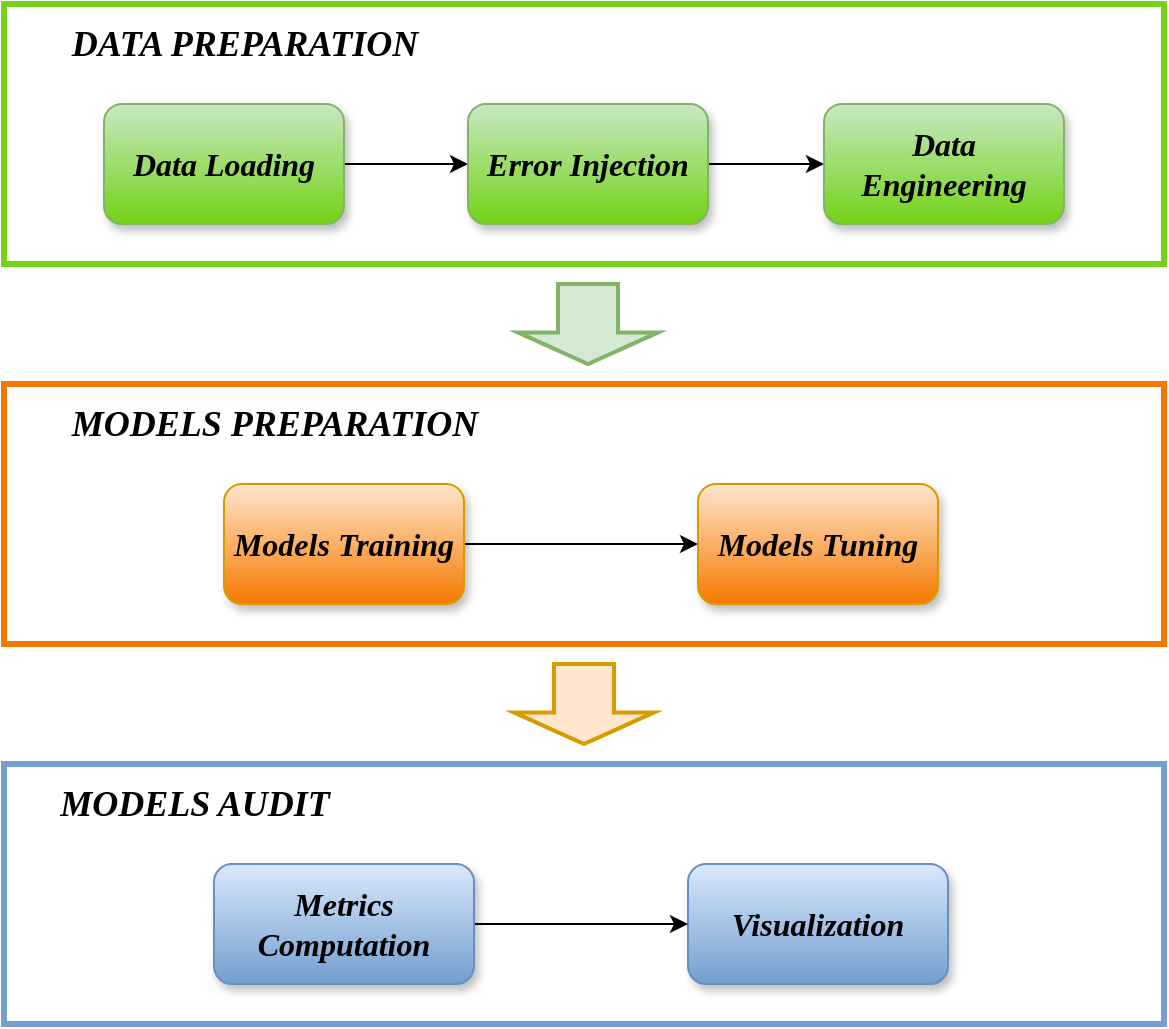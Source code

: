 <mxfile version="21.1.7">
  <diagram name="Page-1" id="UoKeEZk8qrJiN1z6IXMx">
    <mxGraphModel dx="1362" dy="766" grid="1" gridSize="10" guides="1" tooltips="1" connect="1" arrows="1" fold="1" page="1" pageScale="1" pageWidth="850" pageHeight="1100" math="0" shadow="0">
      <root>
        <mxCell id="0" />
        <mxCell id="1" parent="0" />
        <mxCell id="5Q4gcwFhn1eUK5E1_kNt-127" value="" style="rounded=0;whiteSpace=wrap;html=1;glass=0;fillColor=none;strokeWidth=3;strokeColor=#f57900;" parent="1" vertex="1">
          <mxGeometry x="110" y="270" width="580" height="130" as="geometry" />
        </mxCell>
        <mxCell id="5Q4gcwFhn1eUK5E1_kNt-125" value="" style="rounded=0;whiteSpace=wrap;html=1;glass=0;fillColor=none;strokeWidth=3;strokeColor=#73d216;" parent="1" vertex="1">
          <mxGeometry x="110" y="80" width="580" height="130" as="geometry" />
        </mxCell>
        <mxCell id="5Q4gcwFhn1eUK5E1_kNt-126" value="&lt;b&gt;&lt;font data-font-src=&quot;https://fonts.googleapis.com/css?family=Merienda+One+&quot; style=&quot;font-size: 19px;&quot; face=&quot;Merienda One&quot;&gt;&lt;i&gt;&lt;font style=&quot;font-size: 19px;&quot;&gt;&lt;font style=&quot;font-size: 19px;&quot;&gt;&lt;font style=&quot;font-size: 19px;&quot;&gt;&lt;font style=&quot;font-size: 19px;&quot;&gt;&lt;font style=&quot;font-size: 18px;&quot;&gt;&lt;font style=&quot;font-size: 18px;&quot;&gt;DATA PREPARATION&lt;br&gt;&lt;/font&gt;&lt;/font&gt;&lt;/font&gt;&lt;/font&gt;&lt;/font&gt;&lt;/font&gt;&lt;/i&gt;&lt;/font&gt;&lt;/b&gt;" style="text;html=1;align=center;verticalAlign=middle;resizable=0;points=[];autosize=1;strokeColor=none;fillColor=none;" parent="1" vertex="1">
          <mxGeometry x="110" y="80" width="240" height="40" as="geometry" />
        </mxCell>
        <mxCell id="uEqAPO-9SHNmqftn-ccm-8" style="edgeStyle=orthogonalEdgeStyle;rounded=0;orthogonalLoop=1;jettySize=auto;html=1;entryX=0;entryY=0.5;entryDx=0;entryDy=0;" edge="1" parent="1" source="uEqAPO-9SHNmqftn-ccm-1" target="uEqAPO-9SHNmqftn-ccm-6">
          <mxGeometry relative="1" as="geometry" />
        </mxCell>
        <mxCell id="uEqAPO-9SHNmqftn-ccm-1" value="&lt;div&gt;&lt;b&gt;&lt;font data-font-src=&quot;https://fonts.googleapis.com/css?family=Berkshire+Swash&quot; style=&quot;font-size: 13px;&quot; face=&quot;Verdana&quot;&gt;&lt;i&gt;&lt;font style=&quot;font-size: 14px;&quot;&gt;&lt;font style=&quot;font-size: 15px;&quot;&gt;&lt;font style=&quot;font-size: 16px;&quot;&gt;Data Loading&lt;br&gt;&lt;/font&gt;&lt;/font&gt;&lt;/font&gt;&lt;/i&gt;&lt;/font&gt;&lt;/b&gt;&lt;/div&gt;" style="rounded=1;whiteSpace=wrap;html=1;fillColor=#c8e8c3;strokeColor=#82b366;gradientColor=#73d216;shadow=1;" vertex="1" parent="1">
          <mxGeometry x="160" y="130" width="120" height="60" as="geometry" />
        </mxCell>
        <mxCell id="uEqAPO-9SHNmqftn-ccm-9" style="edgeStyle=orthogonalEdgeStyle;rounded=0;orthogonalLoop=1;jettySize=auto;html=1;entryX=0;entryY=0.5;entryDx=0;entryDy=0;" edge="1" parent="1" source="uEqAPO-9SHNmqftn-ccm-6" target="uEqAPO-9SHNmqftn-ccm-7">
          <mxGeometry relative="1" as="geometry" />
        </mxCell>
        <mxCell id="uEqAPO-9SHNmqftn-ccm-6" value="&lt;div&gt;&lt;font data-font-src=&quot;https://fonts.googleapis.com/css?family=Berkshire+Swash&quot; style=&quot;font-size: 13px;&quot; face=&quot;Verdana&quot;&gt;&lt;i&gt;&lt;font style=&quot;font-size: 14px;&quot;&gt;&lt;font style=&quot;font-size: 15px;&quot;&gt;&lt;font style=&quot;font-size: 16px;&quot;&gt;&lt;b&gt;Error Injection&lt;br&gt;&lt;/b&gt;&lt;/font&gt;&lt;/font&gt;&lt;/font&gt;&lt;/i&gt;&lt;/font&gt;&lt;/div&gt;" style="rounded=1;whiteSpace=wrap;html=1;fillColor=#c8e8c3;strokeColor=#82b366;gradientColor=#73d216;shadow=1;" vertex="1" parent="1">
          <mxGeometry x="342" y="130" width="120" height="60" as="geometry" />
        </mxCell>
        <mxCell id="uEqAPO-9SHNmqftn-ccm-7" value="&lt;div&gt;&lt;font data-font-src=&quot;https://fonts.googleapis.com/css?family=Berkshire+Swash&quot; style=&quot;font-size: 13px;&quot; face=&quot;Verdana&quot;&gt;&lt;i&gt;&lt;font style=&quot;font-size: 14px;&quot;&gt;&lt;font style=&quot;font-size: 15px;&quot;&gt;&lt;font style=&quot;font-size: 16px;&quot;&gt;&lt;b&gt;Data Engineering&lt;br&gt;&lt;/b&gt;&lt;/font&gt;&lt;/font&gt;&lt;/font&gt;&lt;/i&gt;&lt;/font&gt;&lt;/div&gt;" style="rounded=1;whiteSpace=wrap;html=1;fillColor=#c8e8c3;strokeColor=#82b366;gradientColor=#73d216;shadow=1;" vertex="1" parent="1">
          <mxGeometry x="520" y="130" width="120" height="60" as="geometry" />
        </mxCell>
        <mxCell id="uEqAPO-9SHNmqftn-ccm-23" style="edgeStyle=orthogonalEdgeStyle;rounded=0;orthogonalLoop=1;jettySize=auto;html=1;entryX=0;entryY=0.5;entryDx=0;entryDy=0;" edge="1" parent="1" source="uEqAPO-9SHNmqftn-ccm-10" target="uEqAPO-9SHNmqftn-ccm-11">
          <mxGeometry relative="1" as="geometry" />
        </mxCell>
        <mxCell id="uEqAPO-9SHNmqftn-ccm-10" value="&lt;div&gt;&lt;font data-font-src=&quot;https://fonts.googleapis.com/css?family=Berkshire+Swash&quot; style=&quot;font-size: 13px;&quot; face=&quot;Verdana&quot;&gt;&lt;i&gt;&lt;font style=&quot;font-size: 14px;&quot;&gt;&lt;font style=&quot;font-size: 15px;&quot;&gt;&lt;font style=&quot;font-size: 16px;&quot;&gt;&lt;b&gt;Models Training&lt;br&gt;&lt;/b&gt;&lt;/font&gt;&lt;/font&gt;&lt;/font&gt;&lt;/i&gt;&lt;/font&gt;&lt;/div&gt;" style="rounded=1;whiteSpace=wrap;html=1;fillColor=#ffe6cc;strokeColor=#d79b00;shadow=1;gradientColor=#f57900;" vertex="1" parent="1">
          <mxGeometry x="220" y="320" width="120" height="60" as="geometry" />
        </mxCell>
        <mxCell id="uEqAPO-9SHNmqftn-ccm-11" value="&lt;div&gt;&lt;font data-font-src=&quot;https://fonts.googleapis.com/css?family=Berkshire+Swash&quot; style=&quot;font-size: 13px;&quot; face=&quot;Verdana&quot;&gt;&lt;i&gt;&lt;font style=&quot;font-size: 14px;&quot;&gt;&lt;font style=&quot;font-size: 15px;&quot;&gt;&lt;font style=&quot;font-size: 16px;&quot;&gt;&lt;b&gt;Models Tuning&lt;/b&gt;&lt;/font&gt;&lt;/font&gt;&lt;/font&gt;&lt;/i&gt;&lt;/font&gt;&lt;/div&gt;" style="rounded=1;whiteSpace=wrap;html=1;fillColor=#ffe6cc;strokeColor=#d79b00;shadow=1;gradientColor=#f57900;" vertex="1" parent="1">
          <mxGeometry x="457" y="320" width="120" height="60" as="geometry" />
        </mxCell>
        <mxCell id="uEqAPO-9SHNmqftn-ccm-13" value="&lt;b&gt;&lt;font data-font-src=&quot;https://fonts.googleapis.com/css?family=Merienda+One+&quot; style=&quot;font-size: 19px;&quot; face=&quot;Merienda One&quot;&gt;&lt;i&gt;&lt;font style=&quot;font-size: 19px;&quot;&gt;&lt;font style=&quot;font-size: 19px;&quot;&gt;&lt;font style=&quot;font-size: 19px;&quot;&gt;&lt;font style=&quot;font-size: 19px;&quot;&gt;&lt;font style=&quot;font-size: 18px;&quot;&gt;&lt;font style=&quot;font-size: 18px;&quot;&gt;MODELS PREPARATION&lt;br&gt;&lt;/font&gt;&lt;/font&gt;&lt;/font&gt;&lt;/font&gt;&lt;/font&gt;&lt;/font&gt;&lt;/i&gt;&lt;/font&gt;&lt;/b&gt;" style="text;html=1;align=center;verticalAlign=middle;resizable=0;points=[];autosize=1;strokeColor=none;fillColor=none;" vertex="1" parent="1">
          <mxGeometry x="110" y="270" width="270" height="40" as="geometry" />
        </mxCell>
        <mxCell id="uEqAPO-9SHNmqftn-ccm-21" value="" style="shape=mxgraph.arrows.arrow_down;html=1;verticalLabelPosition=bottom;verticalAlign=top;strokeWidth=2;strokeColor=#82b366;fillColor=#d5e8d4;" vertex="1" parent="1">
          <mxGeometry x="367" y="220" width="70" height="40" as="geometry" />
        </mxCell>
        <mxCell id="uEqAPO-9SHNmqftn-ccm-27" value="" style="rounded=0;whiteSpace=wrap;html=1;glass=0;fillColor=none;strokeWidth=3;strokeColor=#729fcf;" vertex="1" parent="1">
          <mxGeometry x="110" y="460" width="580" height="130" as="geometry" />
        </mxCell>
        <mxCell id="uEqAPO-9SHNmqftn-ccm-25" value="&lt;div&gt;&lt;font data-font-src=&quot;https://fonts.googleapis.com/css?family=Berkshire+Swash&quot; style=&quot;font-size: 13px;&quot; face=&quot;Verdana&quot;&gt;&lt;i&gt;&lt;font style=&quot;font-size: 14px;&quot;&gt;&lt;font style=&quot;font-size: 15px;&quot;&gt;&lt;font style=&quot;font-size: 16px;&quot;&gt;&lt;b&gt;Visualization&lt;/b&gt;&lt;/font&gt;&lt;/font&gt;&lt;/font&gt;&lt;/i&gt;&lt;/font&gt;&lt;/div&gt;" style="rounded=1;whiteSpace=wrap;html=1;fillColor=#dae8fc;strokeColor=#6c8ebf;shadow=1;gradientColor=#729fcf;" vertex="1" parent="1">
          <mxGeometry x="452" y="510" width="130" height="60" as="geometry" />
        </mxCell>
        <mxCell id="uEqAPO-9SHNmqftn-ccm-30" style="edgeStyle=orthogonalEdgeStyle;rounded=0;orthogonalLoop=1;jettySize=auto;html=1;entryX=0;entryY=0.5;entryDx=0;entryDy=0;" edge="1" parent="1" source="uEqAPO-9SHNmqftn-ccm-26" target="uEqAPO-9SHNmqftn-ccm-25">
          <mxGeometry relative="1" as="geometry" />
        </mxCell>
        <mxCell id="uEqAPO-9SHNmqftn-ccm-26" value="&lt;div&gt;&lt;font data-font-src=&quot;https://fonts.googleapis.com/css?family=Berkshire+Swash&quot; style=&quot;font-size: 13px;&quot; face=&quot;Verdana&quot;&gt;&lt;i&gt;&lt;font style=&quot;font-size: 14px;&quot;&gt;&lt;font style=&quot;font-size: 15px;&quot;&gt;&lt;font style=&quot;font-size: 16px;&quot;&gt;&lt;b&gt;Metrics Computation&lt;br&gt;&lt;/b&gt;&lt;/font&gt;&lt;/font&gt;&lt;/font&gt;&lt;/i&gt;&lt;/font&gt;&lt;/div&gt;" style="rounded=1;whiteSpace=wrap;html=1;fillColor=#dae8fc;strokeColor=#6c8ebf;shadow=1;gradientColor=#729fcf;" vertex="1" parent="1">
          <mxGeometry x="215" y="510" width="130" height="60" as="geometry" />
        </mxCell>
        <mxCell id="uEqAPO-9SHNmqftn-ccm-28" value="" style="shape=mxgraph.arrows.arrow_down;html=1;verticalLabelPosition=bottom;verticalAlign=top;strokeWidth=2;strokeColor=#d79b00;fillColor=#ffe6cc;" vertex="1" parent="1">
          <mxGeometry x="365" y="410" width="70" height="40" as="geometry" />
        </mxCell>
        <mxCell id="uEqAPO-9SHNmqftn-ccm-29" value="&lt;b&gt;&lt;font data-font-src=&quot;https://fonts.googleapis.com/css?family=Merienda+One+&quot; style=&quot;font-size: 19px;&quot; face=&quot;Merienda One&quot;&gt;&lt;i&gt;&lt;font style=&quot;font-size: 19px;&quot;&gt;&lt;font style=&quot;font-size: 19px;&quot;&gt;&lt;font style=&quot;font-size: 19px;&quot;&gt;&lt;font style=&quot;font-size: 19px;&quot;&gt;&lt;font style=&quot;font-size: 18px;&quot;&gt;&lt;font style=&quot;font-size: 18px;&quot;&gt;MODELS AUDIT&lt;/font&gt;&lt;/font&gt;&lt;/font&gt;&lt;/font&gt;&lt;/font&gt;&lt;/font&gt;&lt;/i&gt;&lt;/font&gt;&lt;/b&gt;" style="text;html=1;align=center;verticalAlign=middle;resizable=0;points=[];autosize=1;strokeColor=none;fillColor=none;" vertex="1" parent="1">
          <mxGeometry x="110" y="460" width="190" height="40" as="geometry" />
        </mxCell>
      </root>
    </mxGraphModel>
  </diagram>
</mxfile>
